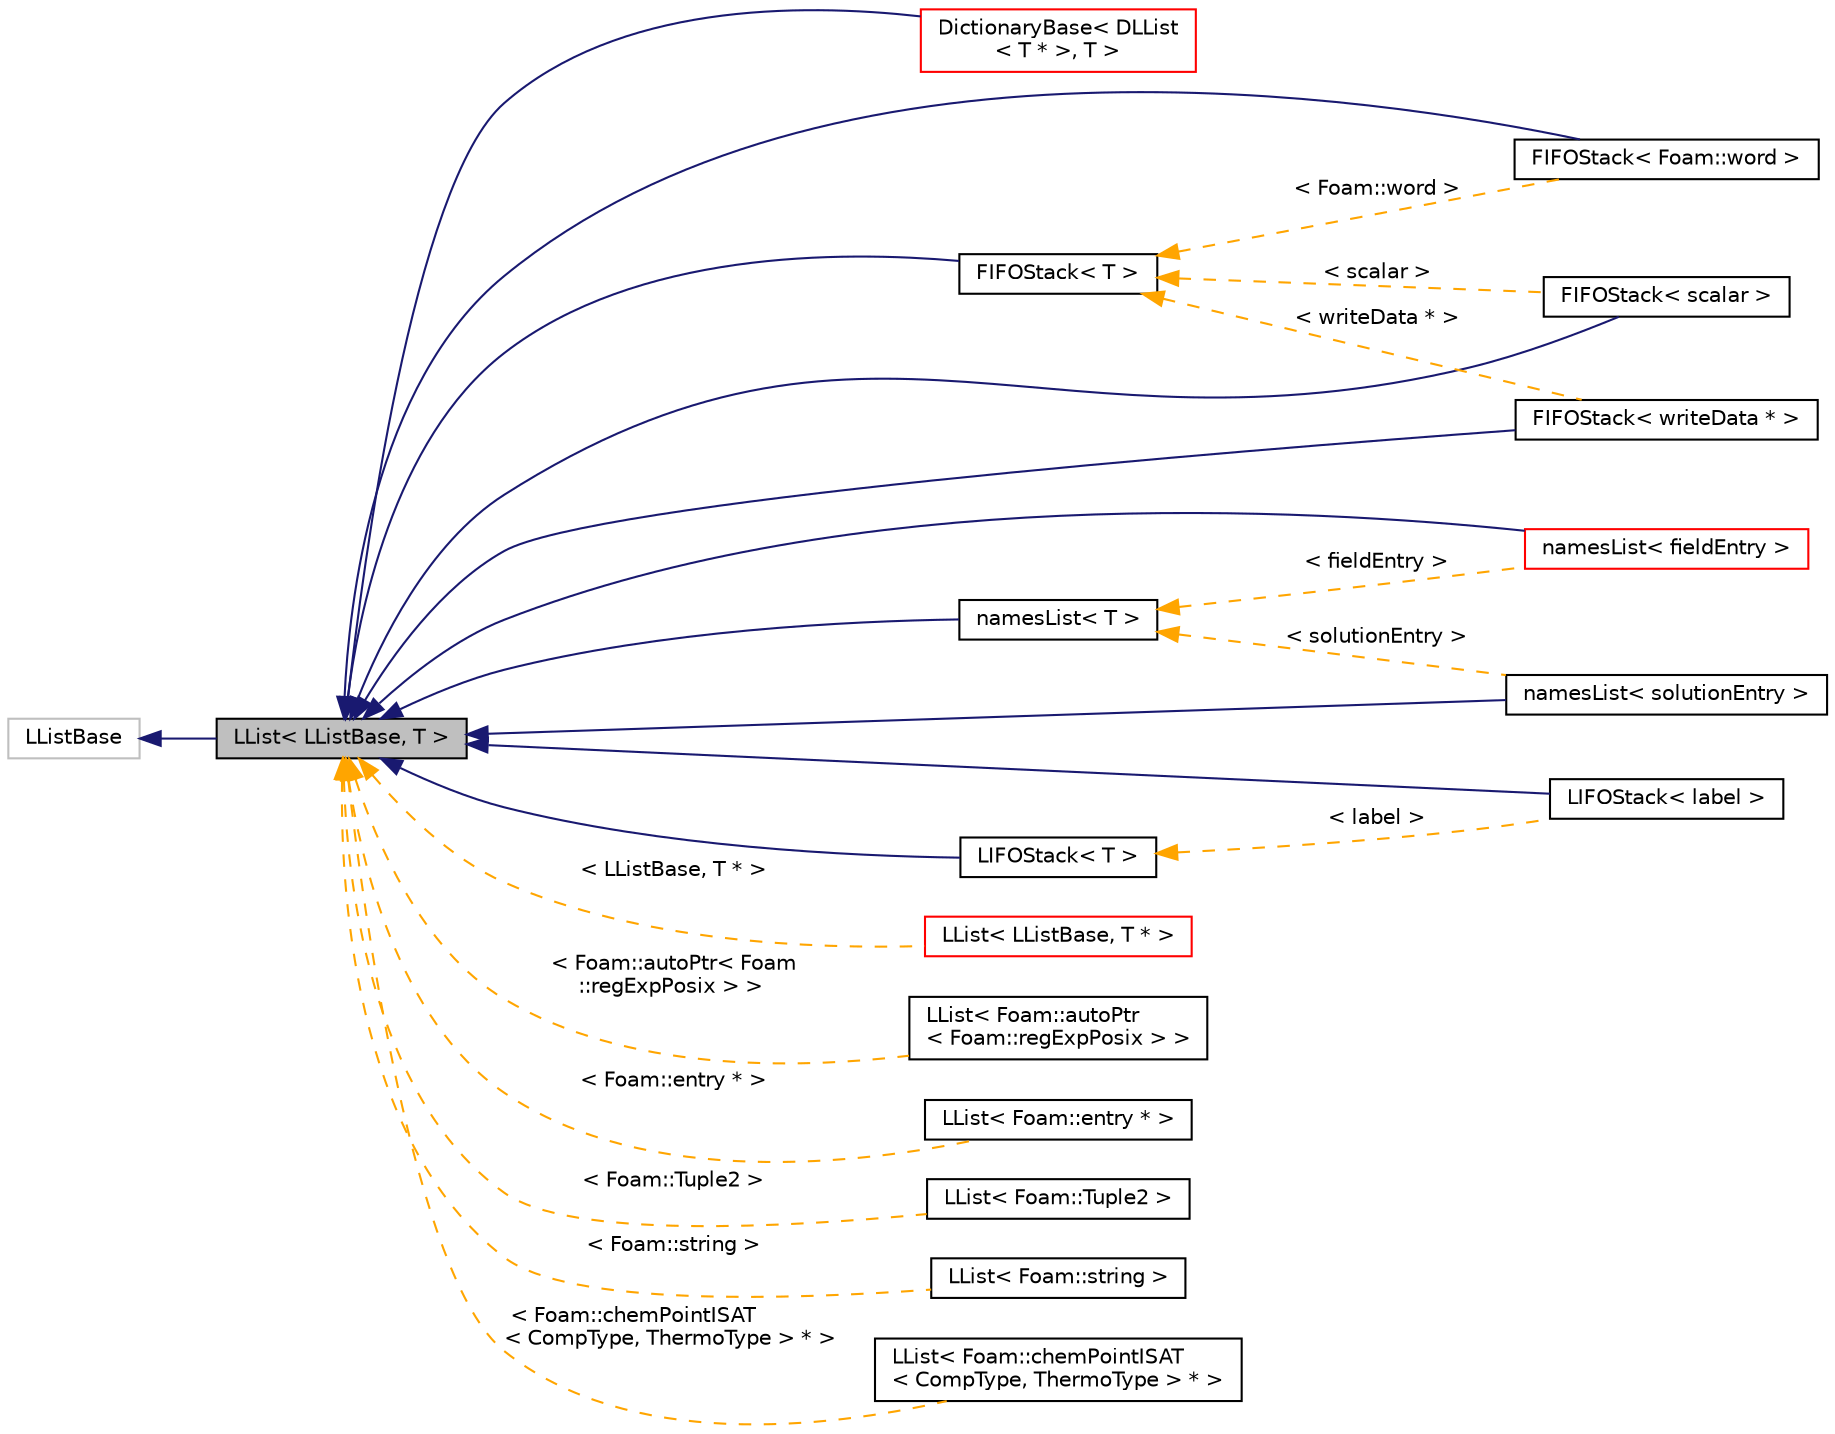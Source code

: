 digraph "LList&lt; LListBase, T &gt;"
{
  bgcolor="transparent";
  edge [fontname="Helvetica",fontsize="10",labelfontname="Helvetica",labelfontsize="10"];
  node [fontname="Helvetica",fontsize="10",shape=record];
  rankdir="LR";
  Node1 [label="LList\< LListBase, T \>",height=0.2,width=0.4,color="black", fillcolor="grey75", style="filled" fontcolor="black"];
  Node2 -> Node1 [dir="back",color="midnightblue",fontsize="10",style="solid",fontname="Helvetica"];
  Node2 [label="LListBase",height=0.2,width=0.4,color="grey75"];
  Node1 -> Node3 [dir="back",color="midnightblue",fontsize="10",style="solid",fontname="Helvetica"];
  Node3 [label="DictionaryBase\< DLList\l\< T * \>, T \>",height=0.2,width=0.4,color="red",URL="$classFoam_1_1DictionaryBase.html"];
  Node1 -> Node4 [dir="back",color="midnightblue",fontsize="10",style="solid",fontname="Helvetica"];
  Node4 [label="FIFOStack\< Foam::word \>",height=0.2,width=0.4,color="black",URL="$classFoam_1_1FIFOStack.html"];
  Node1 -> Node5 [dir="back",color="midnightblue",fontsize="10",style="solid",fontname="Helvetica"];
  Node5 [label="FIFOStack\< scalar \>",height=0.2,width=0.4,color="black",URL="$classFoam_1_1FIFOStack.html"];
  Node1 -> Node6 [dir="back",color="midnightblue",fontsize="10",style="solid",fontname="Helvetica"];
  Node6 [label="FIFOStack\< writeData * \>",height=0.2,width=0.4,color="black",URL="$classFoam_1_1FIFOStack.html"];
  Node1 -> Node7 [dir="back",color="midnightblue",fontsize="10",style="solid",fontname="Helvetica"];
  Node7 [label="namesList\< T \>",height=0.2,width=0.4,color="black",URL="$classFoam_1_1ccm_1_1namesList.html",tooltip="A linked-list that is searchable by the &#39;name()&#39; of the items. "];
  Node7 -> Node8 [dir="back",color="orange",fontsize="10",style="dashed",label=" \< fieldEntry \>" ,fontname="Helvetica"];
  Node8 [label="namesList\< fieldEntry \>",height=0.2,width=0.4,color="red",URL="$classFoam_1_1ccm_1_1namesList.html"];
  Node7 -> Node9 [dir="back",color="orange",fontsize="10",style="dashed",label=" \< solutionEntry \>" ,fontname="Helvetica"];
  Node9 [label="namesList\< solutionEntry \>",height=0.2,width=0.4,color="black",URL="$classFoam_1_1ccm_1_1namesList.html"];
  Node1 -> Node10 [dir="back",color="midnightblue",fontsize="10",style="solid",fontname="Helvetica"];
  Node10 [label="FIFOStack\< T \>",height=0.2,width=0.4,color="black",URL="$classFoam_1_1FIFOStack.html",tooltip="A FIFO stack based on a singly-linked list. "];
  Node10 -> Node4 [dir="back",color="orange",fontsize="10",style="dashed",label=" \< Foam::word \>" ,fontname="Helvetica"];
  Node10 -> Node5 [dir="back",color="orange",fontsize="10",style="dashed",label=" \< scalar \>" ,fontname="Helvetica"];
  Node10 -> Node6 [dir="back",color="orange",fontsize="10",style="dashed",label=" \< writeData * \>" ,fontname="Helvetica"];
  Node1 -> Node11 [dir="back",color="midnightblue",fontsize="10",style="solid",fontname="Helvetica"];
  Node11 [label="LIFOStack\< T \>",height=0.2,width=0.4,color="black",URL="$classFoam_1_1LIFOStack.html",tooltip="A LIFO stack based on a singly-linked list. "];
  Node11 -> Node12 [dir="back",color="orange",fontsize="10",style="dashed",label=" \< label \>" ,fontname="Helvetica"];
  Node12 [label="LIFOStack\< label \>",height=0.2,width=0.4,color="black",URL="$classFoam_1_1LIFOStack.html"];
  Node1 -> Node12 [dir="back",color="midnightblue",fontsize="10",style="solid",fontname="Helvetica"];
  Node1 -> Node8 [dir="back",color="midnightblue",fontsize="10",style="solid",fontname="Helvetica"];
  Node1 -> Node9 [dir="back",color="midnightblue",fontsize="10",style="solid",fontname="Helvetica"];
  Node1 -> Node13 [dir="back",color="orange",fontsize="10",style="dashed",label=" \< LListBase, T * \>" ,fontname="Helvetica"];
  Node13 [label="LList\< LListBase, T * \>",height=0.2,width=0.4,color="red",URL="$classFoam_1_1LList.html"];
  Node1 -> Node14 [dir="back",color="orange",fontsize="10",style="dashed",label=" \< Foam::autoPtr\< Foam\l::regExpPosix \> \>" ,fontname="Helvetica"];
  Node14 [label="LList\< Foam::autoPtr\l\< Foam::regExpPosix \> \>",height=0.2,width=0.4,color="black",URL="$classFoam_1_1LList.html"];
  Node1 -> Node15 [dir="back",color="orange",fontsize="10",style="dashed",label=" \< Foam::entry * \>" ,fontname="Helvetica"];
  Node15 [label="LList\< Foam::entry * \>",height=0.2,width=0.4,color="black",URL="$classFoam_1_1LList.html"];
  Node1 -> Node16 [dir="back",color="orange",fontsize="10",style="dashed",label=" \< Foam::Tuple2 \>" ,fontname="Helvetica"];
  Node16 [label="LList\< Foam::Tuple2 \>",height=0.2,width=0.4,color="black",URL="$classFoam_1_1LList.html"];
  Node1 -> Node17 [dir="back",color="orange",fontsize="10",style="dashed",label=" \< Foam::string \>" ,fontname="Helvetica"];
  Node17 [label="LList\< Foam::string \>",height=0.2,width=0.4,color="black",URL="$classFoam_1_1LList.html"];
  Node1 -> Node18 [dir="back",color="orange",fontsize="10",style="dashed",label=" \< Foam::chemPointISAT\l\< CompType, ThermoType \> * \>" ,fontname="Helvetica"];
  Node18 [label="LList\< Foam::chemPointISAT\l\< CompType, ThermoType \> * \>",height=0.2,width=0.4,color="black",URL="$classFoam_1_1LList.html"];
}
